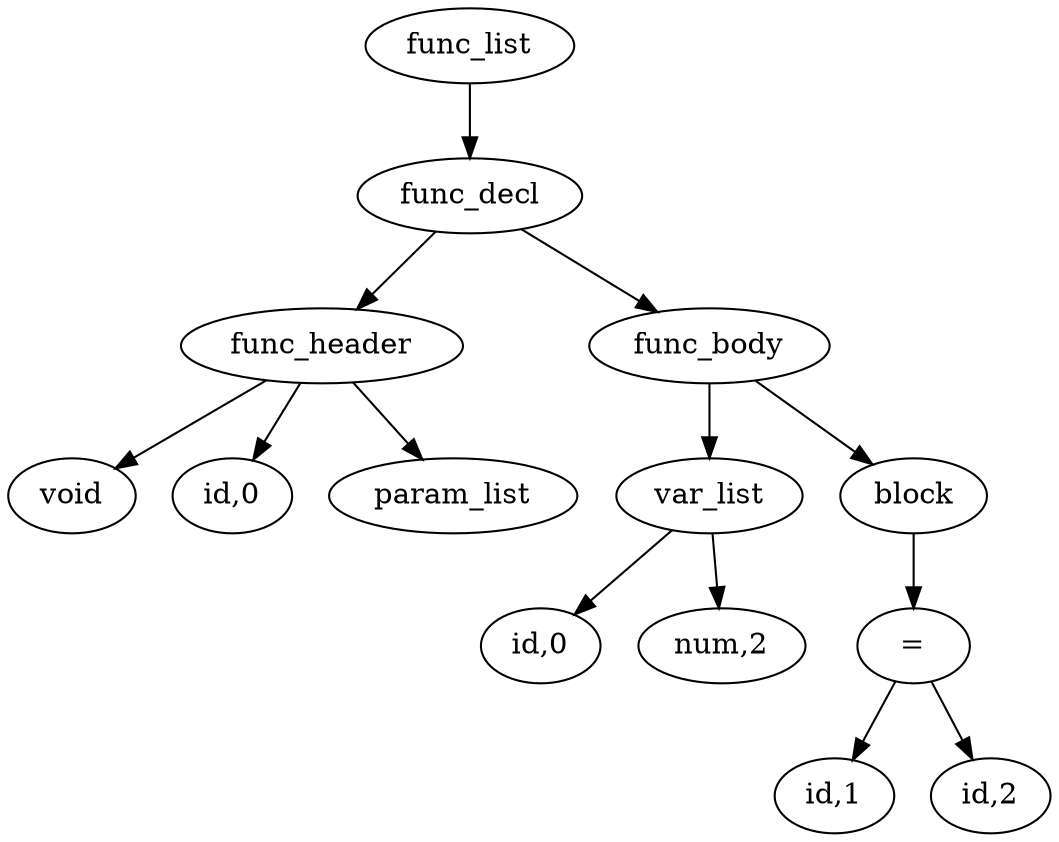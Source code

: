digraph {
graph [ordering="out"];
node0[label="func_list"];
node1[label="func_decl"];
node2[label="func_header"];
node3[label="void"];
node2 -> node3;
node4[label="id,0"];
node2 -> node4;
node5[label="param_list"];
node2 -> node5;
node1 -> node2;
node6[label="func_body"];
node7[label="var_list"];
node8[label="id,0"];
node7 -> node8;
node9[label="num,2"];
node7 -> node9;
node6 -> node7;
node10[label="block"];
node11[label="="];
node12[label="id,1"];
node11 -> node12;
node13[label="id,2"];
node11 -> node13;
node10 -> node11;
node6 -> node10;
node1 -> node6;
node0 -> node1;
}
